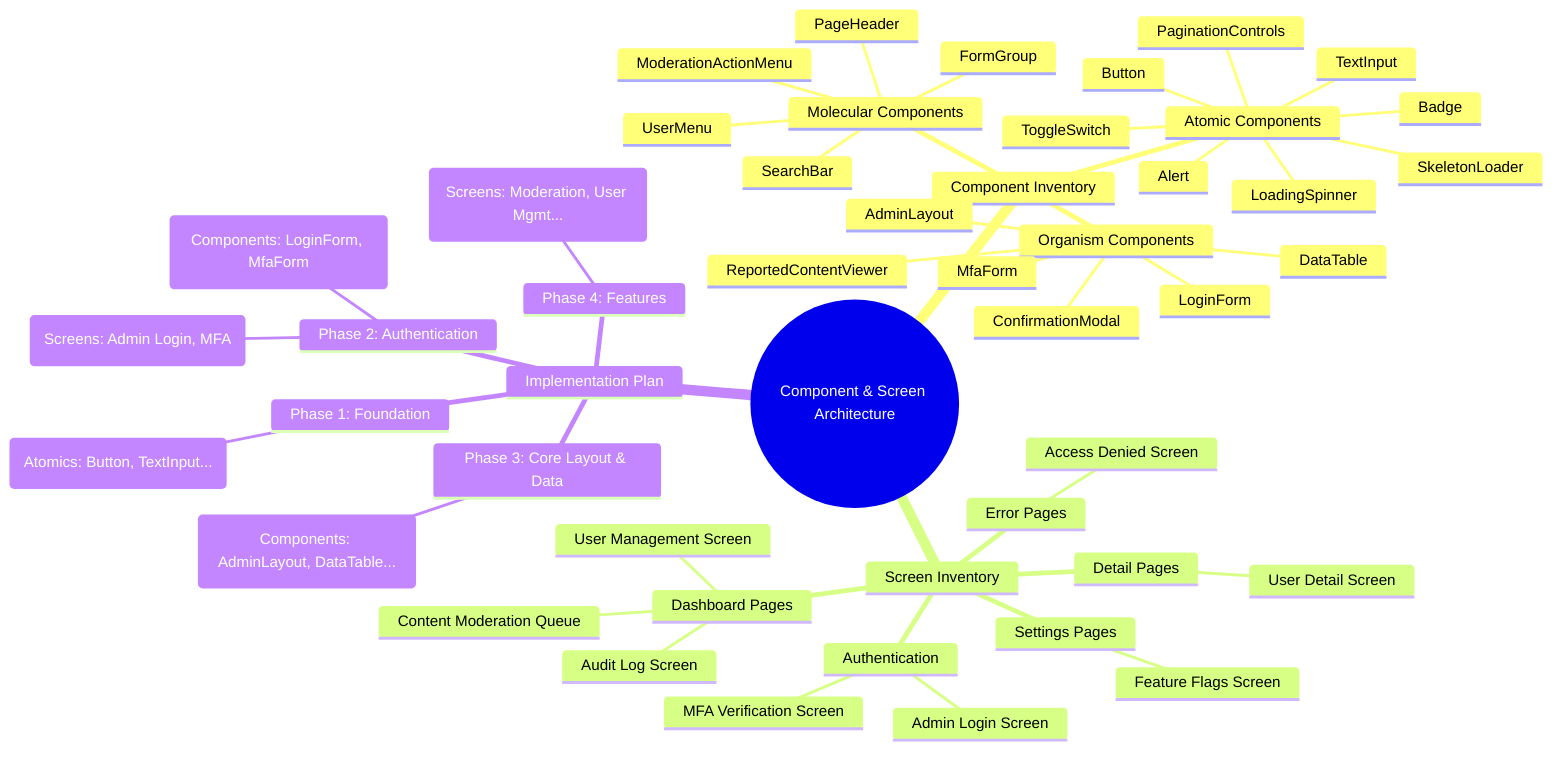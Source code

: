 mindmap
  root((Component & Screen Architecture))
    Component Inventory
      Atomic Components
        Button
        TextInput
        ToggleSwitch
        Badge
        Alert
        LoadingSpinner
        SkeletonLoader
        PaginationControls
      Molecular Components
        FormGroup
        SearchBar
        PageHeader
        UserMenu
        ModerationActionMenu
      Organism Components
        AdminLayout
        DataTable
        ConfirmationModal
        ReportedContentViewer
        LoginForm
        MfaForm
    Screen Inventory
      Authentication
        Admin Login Screen
        MFA Verification Screen
      Dashboard Pages
        Content Moderation Queue
        User Management Screen
        Audit Log Screen
      Detail Pages
        User Detail Screen
      Settings Pages
        Feature Flags Screen
      Error Pages
        Access Denied Screen
    Implementation Plan
      Phase 1: Foundation
        (Atomics: Button, TextInput...)
      Phase 2: Authentication
        (Components: LoginForm, MfaForm)
        (Screens: Admin Login, MFA)
      Phase 3: Core Layout & Data
        (Components: AdminLayout, DataTable...)
      Phase 4: Features
        (Screens: Moderation, User Mgmt...)